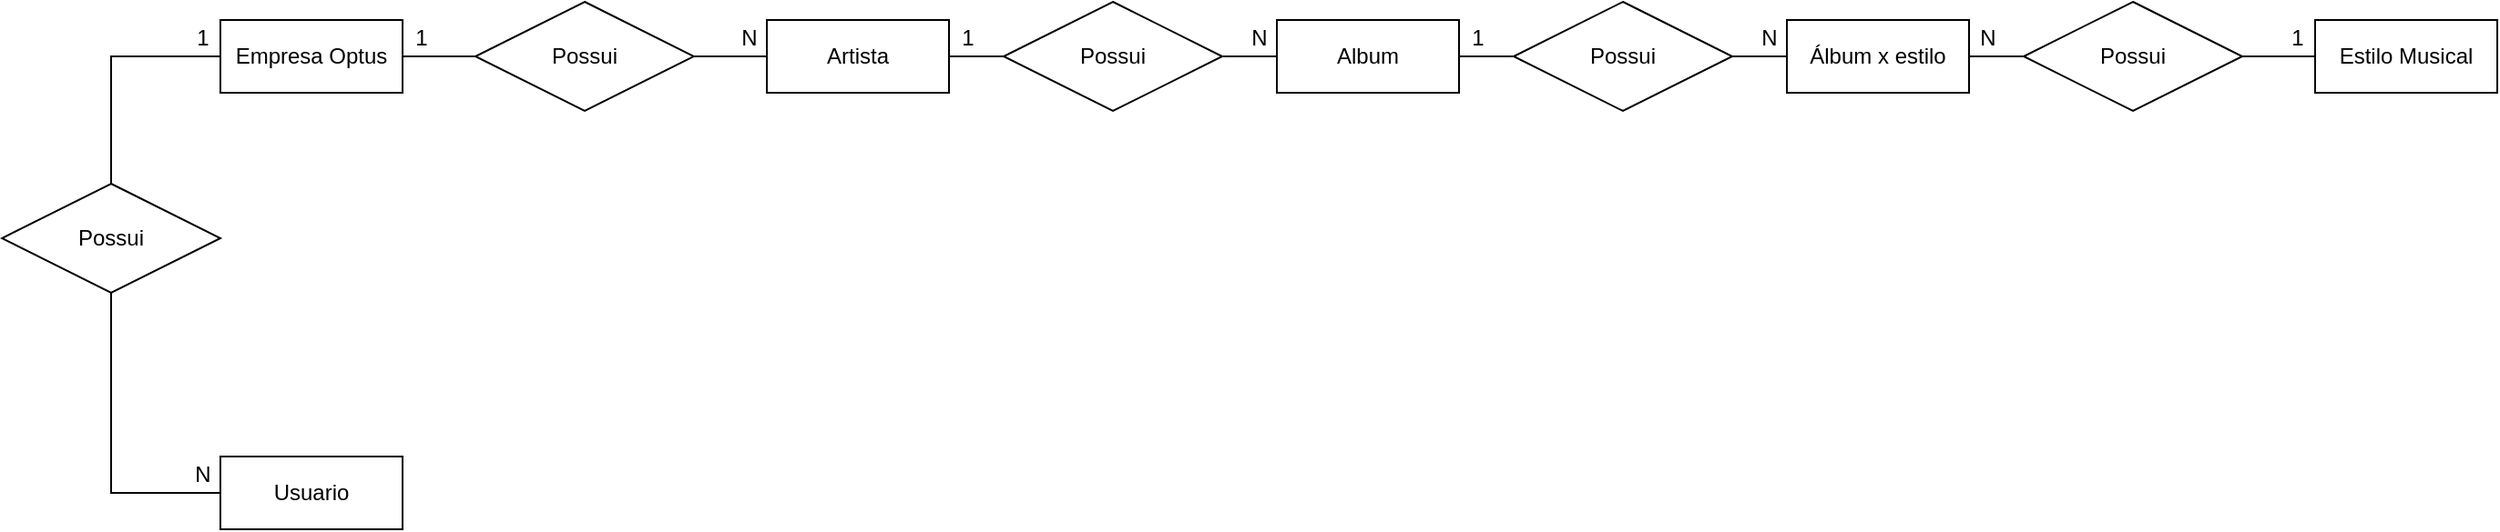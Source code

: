 <mxfile version="14.9.4" type="device" pages="2"><diagram id="DqoHmvsmcB9aQAEyz0fr" name="CONCEITUAL"><mxGraphModel dx="1935" dy="393" grid="1" gridSize="10" guides="1" tooltips="1" connect="1" arrows="1" fold="1" page="1" pageScale="1" pageWidth="827" pageHeight="1169" math="0" shadow="0"><root><mxCell id="0"/><mxCell id="1" parent="0"/><mxCell id="uxbxjwHVDWSGaPT63gv0-31" style="edgeStyle=orthogonalEdgeStyle;rounded=0;orthogonalLoop=1;jettySize=auto;html=1;entryX=0.5;entryY=0;entryDx=0;entryDy=0;endArrow=none;endFill=0;exitX=0;exitY=0.5;exitDx=0;exitDy=0;" parent="1" source="uxbxjwHVDWSGaPT63gv0-1" target="uxbxjwHVDWSGaPT63gv0-30" edge="1"><mxGeometry relative="1" as="geometry"/></mxCell><mxCell id="uxbxjwHVDWSGaPT63gv0-1" value="Empresa Optus" style="whiteSpace=wrap;html=1;align=center;" parent="1" vertex="1"><mxGeometry x="-200" y="120" width="100" height="40" as="geometry"/></mxCell><mxCell id="uxbxjwHVDWSGaPT63gv0-5" value="" style="edgeStyle=orthogonalEdgeStyle;rounded=0;orthogonalLoop=1;jettySize=auto;html=1;endArrow=none;endFill=0;" parent="1" source="uxbxjwHVDWSGaPT63gv0-2" target="uxbxjwHVDWSGaPT63gv0-4" edge="1"><mxGeometry relative="1" as="geometry"/></mxCell><mxCell id="uxbxjwHVDWSGaPT63gv0-12" value="" style="edgeStyle=orthogonalEdgeStyle;rounded=0;orthogonalLoop=1;jettySize=auto;html=1;endArrow=none;endFill=0;" parent="1" source="uxbxjwHVDWSGaPT63gv0-2" target="uxbxjwHVDWSGaPT63gv0-11" edge="1"><mxGeometry relative="1" as="geometry"/></mxCell><mxCell id="uxbxjwHVDWSGaPT63gv0-2" value="Album" style="whiteSpace=wrap;html=1;align=center;" parent="1" vertex="1"><mxGeometry x="380" y="120" width="100" height="40" as="geometry"/></mxCell><mxCell id="uxbxjwHVDWSGaPT63gv0-6" value="" style="edgeStyle=orthogonalEdgeStyle;rounded=0;orthogonalLoop=1;jettySize=auto;html=1;endArrow=none;endFill=0;" parent="1" source="uxbxjwHVDWSGaPT63gv0-3" target="uxbxjwHVDWSGaPT63gv0-4" edge="1"><mxGeometry relative="1" as="geometry"/></mxCell><mxCell id="uxbxjwHVDWSGaPT63gv0-3" value="Estilo Musical" style="whiteSpace=wrap;html=1;align=center;" parent="1" vertex="1"><mxGeometry x="950" y="120" width="100" height="40" as="geometry"/></mxCell><mxCell id="uxbxjwHVDWSGaPT63gv0-4" value="Possui" style="shape=rhombus;perimeter=rhombusPerimeter;whiteSpace=wrap;html=1;align=center;" parent="1" vertex="1"><mxGeometry x="510" y="110" width="120" height="60" as="geometry"/></mxCell><mxCell id="uxbxjwHVDWSGaPT63gv0-8" value="N" style="text;html=1;align=center;verticalAlign=middle;resizable=0;points=[];autosize=1;strokeColor=none;" parent="1" vertex="1"><mxGeometry x="640" y="120" width="20" height="20" as="geometry"/></mxCell><mxCell id="uxbxjwHVDWSGaPT63gv0-13" value="" style="edgeStyle=orthogonalEdgeStyle;rounded=0;orthogonalLoop=1;jettySize=auto;html=1;endArrow=none;endFill=0;" parent="1" source="uxbxjwHVDWSGaPT63gv0-9" target="uxbxjwHVDWSGaPT63gv0-11" edge="1"><mxGeometry relative="1" as="geometry"/></mxCell><mxCell id="uxbxjwHVDWSGaPT63gv0-9" value="Artista" style="whiteSpace=wrap;html=1;align=center;" parent="1" vertex="1"><mxGeometry x="100" y="120" width="100" height="40" as="geometry"/></mxCell><mxCell id="uxbxjwHVDWSGaPT63gv0-14" value="" style="edgeStyle=orthogonalEdgeStyle;rounded=0;orthogonalLoop=1;jettySize=auto;html=1;endArrow=none;endFill=0;" parent="1" source="uxbxjwHVDWSGaPT63gv0-10" target="uxbxjwHVDWSGaPT63gv0-9" edge="1"><mxGeometry relative="1" as="geometry"/></mxCell><mxCell id="uxbxjwHVDWSGaPT63gv0-15" value="" style="edgeStyle=orthogonalEdgeStyle;rounded=0;orthogonalLoop=1;jettySize=auto;html=1;endArrow=none;endFill=0;" parent="1" source="uxbxjwHVDWSGaPT63gv0-10" target="uxbxjwHVDWSGaPT63gv0-1" edge="1"><mxGeometry relative="1" as="geometry"/></mxCell><mxCell id="uxbxjwHVDWSGaPT63gv0-10" value="Possui" style="shape=rhombus;perimeter=rhombusPerimeter;whiteSpace=wrap;html=1;align=center;" parent="1" vertex="1"><mxGeometry x="-60" y="110" width="120" height="60" as="geometry"/></mxCell><mxCell id="uxbxjwHVDWSGaPT63gv0-11" value="Possui" style="shape=rhombus;perimeter=rhombusPerimeter;whiteSpace=wrap;html=1;align=center;" parent="1" vertex="1"><mxGeometry x="230" y="110" width="120" height="60" as="geometry"/></mxCell><mxCell id="uxbxjwHVDWSGaPT63gv0-16" value="1" style="text;html=1;align=center;verticalAlign=middle;resizable=0;points=[];autosize=1;strokeColor=none;" parent="1" vertex="1"><mxGeometry x="-100" y="120" width="20" height="20" as="geometry"/></mxCell><mxCell id="uxbxjwHVDWSGaPT63gv0-17" value="N" style="text;html=1;align=center;verticalAlign=middle;resizable=0;points=[];autosize=1;strokeColor=none;" parent="1" vertex="1"><mxGeometry x="80" y="120" width="20" height="20" as="geometry"/></mxCell><mxCell id="uxbxjwHVDWSGaPT63gv0-18" value="1" style="text;html=1;align=center;verticalAlign=middle;resizable=0;points=[];autosize=1;strokeColor=none;" parent="1" vertex="1"><mxGeometry x="200" y="120" width="20" height="20" as="geometry"/></mxCell><mxCell id="uxbxjwHVDWSGaPT63gv0-19" value="N" style="text;html=1;align=center;verticalAlign=middle;resizable=0;points=[];autosize=1;strokeColor=none;" parent="1" vertex="1"><mxGeometry x="360" y="120" width="20" height="20" as="geometry"/></mxCell><mxCell id="uxbxjwHVDWSGaPT63gv0-26" value="Usuario" style="whiteSpace=wrap;html=1;align=center;" parent="1" vertex="1"><mxGeometry x="-200" y="360" width="100" height="40" as="geometry"/></mxCell><mxCell id="uxbxjwHVDWSGaPT63gv0-32" style="edgeStyle=orthogonalEdgeStyle;rounded=0;orthogonalLoop=1;jettySize=auto;html=1;entryX=0;entryY=0.5;entryDx=0;entryDy=0;endArrow=none;endFill=0;" parent="1" source="uxbxjwHVDWSGaPT63gv0-30" target="uxbxjwHVDWSGaPT63gv0-26" edge="1"><mxGeometry relative="1" as="geometry"/></mxCell><mxCell id="uxbxjwHVDWSGaPT63gv0-30" value="Possui" style="shape=rhombus;perimeter=rhombusPerimeter;whiteSpace=wrap;html=1;align=center;" parent="1" vertex="1"><mxGeometry x="-320" y="210" width="120" height="60" as="geometry"/></mxCell><mxCell id="uxbxjwHVDWSGaPT63gv0-33" value="1" style="text;html=1;align=center;verticalAlign=middle;resizable=0;points=[];autosize=1;strokeColor=none;" parent="1" vertex="1"><mxGeometry x="-220" y="120" width="20" height="20" as="geometry"/></mxCell><mxCell id="uxbxjwHVDWSGaPT63gv0-34" value="N" style="text;html=1;align=center;verticalAlign=middle;resizable=0;points=[];autosize=1;strokeColor=none;" parent="1" vertex="1"><mxGeometry x="-220" y="360" width="20" height="20" as="geometry"/></mxCell><mxCell id="uxbxjwHVDWSGaPT63gv0-37" value="Álbum x estilo" style="whiteSpace=wrap;html=1;align=center;" parent="1" vertex="1"><mxGeometry x="660" y="120" width="100" height="40" as="geometry"/></mxCell><mxCell id="uxbxjwHVDWSGaPT63gv0-38" value="Possui" style="shape=rhombus;perimeter=rhombusPerimeter;whiteSpace=wrap;html=1;align=center;" parent="1" vertex="1"><mxGeometry x="790" y="110" width="120" height="60" as="geometry"/></mxCell><mxCell id="uxbxjwHVDWSGaPT63gv0-39" value="N" style="text;html=1;align=center;verticalAlign=middle;resizable=0;points=[];autosize=1;strokeColor=none;" parent="1" vertex="1"><mxGeometry x="760" y="120" width="20" height="20" as="geometry"/></mxCell><mxCell id="uxbxjwHVDWSGaPT63gv0-40" value="1" style="text;html=1;align=center;verticalAlign=middle;resizable=0;points=[];autosize=1;strokeColor=none;" parent="1" vertex="1"><mxGeometry x="480" y="120" width="20" height="20" as="geometry"/></mxCell><mxCell id="uxbxjwHVDWSGaPT63gv0-41" value="1" style="text;html=1;align=center;verticalAlign=middle;resizable=0;points=[];autosize=1;strokeColor=none;" parent="1" vertex="1"><mxGeometry x="930" y="120" width="20" height="20" as="geometry"/></mxCell></root></mxGraphModel></diagram><diagram id="k7IKFklzSLtg5j0S2Ny5" name="LÓGICO"><mxGraphModel dx="1935" dy="393" grid="1" gridSize="10" guides="1" tooltips="1" connect="1" arrows="1" fold="1" page="1" pageScale="1" pageWidth="827" pageHeight="1169" math="0" shadow="0"><root><mxCell id="h3P-MgH9kMcflKBC-A4z-0"/><mxCell id="h3P-MgH9kMcflKBC-A4z-1" parent="h3P-MgH9kMcflKBC-A4z-0"/><mxCell id="2aMK_tCCiCPv8o3zOSEj-0" value="Empresa Optus" style="shape=table;startSize=30;container=1;collapsible=1;childLayout=tableLayout;fixedRows=1;rowLines=0;fontStyle=1;align=center;resizeLast=1;" vertex="1" parent="h3P-MgH9kMcflKBC-A4z-1"><mxGeometry x="-40" y="120" width="180" height="100" as="geometry"/></mxCell><mxCell id="2aMK_tCCiCPv8o3zOSEj-1" value="" style="shape=partialRectangle;collapsible=0;dropTarget=0;pointerEvents=0;fillColor=none;top=0;left=0;bottom=1;right=0;points=[[0,0.5],[1,0.5]];portConstraint=eastwest;" vertex="1" parent="2aMK_tCCiCPv8o3zOSEj-0"><mxGeometry y="30" width="180" height="30" as="geometry"/></mxCell><mxCell id="2aMK_tCCiCPv8o3zOSEj-2" value="PK" style="shape=partialRectangle;connectable=0;fillColor=none;top=0;left=0;bottom=0;right=0;fontStyle=1;overflow=hidden;" vertex="1" parent="2aMK_tCCiCPv8o3zOSEj-1"><mxGeometry width="30" height="30" as="geometry"/></mxCell><mxCell id="2aMK_tCCiCPv8o3zOSEj-3" value="IdEmpresa" style="shape=partialRectangle;connectable=0;fillColor=none;top=0;left=0;bottom=0;right=0;align=left;spacingLeft=6;fontStyle=5;overflow=hidden;" vertex="1" parent="2aMK_tCCiCPv8o3zOSEj-1"><mxGeometry x="30" width="150" height="30" as="geometry"/></mxCell><mxCell id="2aMK_tCCiCPv8o3zOSEj-10" value="" style="shape=partialRectangle;collapsible=0;dropTarget=0;pointerEvents=0;fillColor=none;top=0;left=0;bottom=0;right=0;points=[[0,0.5],[1,0.5]];portConstraint=eastwest;" vertex="1" parent="2aMK_tCCiCPv8o3zOSEj-0"><mxGeometry y="60" width="180" height="30" as="geometry"/></mxCell><mxCell id="2aMK_tCCiCPv8o3zOSEj-11" value="" style="shape=partialRectangle;connectable=0;fillColor=none;top=0;left=0;bottom=0;right=0;editable=1;overflow=hidden;" vertex="1" parent="2aMK_tCCiCPv8o3zOSEj-10"><mxGeometry width="30" height="30" as="geometry"/></mxCell><mxCell id="2aMK_tCCiCPv8o3zOSEj-12" value="Endereco" style="shape=partialRectangle;connectable=0;fillColor=none;top=0;left=0;bottom=0;right=0;align=left;spacingLeft=6;overflow=hidden;" vertex="1" parent="2aMK_tCCiCPv8o3zOSEj-10"><mxGeometry x="30" width="150" height="30" as="geometry"/></mxCell><mxCell id="wbZeQikTIZLHVdK0Lpdq-0" value="Artista" style="shape=table;startSize=30;container=1;collapsible=1;childLayout=tableLayout;fixedRows=1;rowLines=0;fontStyle=1;align=center;resizeLast=1;" vertex="1" parent="h3P-MgH9kMcflKBC-A4z-1"><mxGeometry x="280" y="120" width="180" height="130" as="geometry"/></mxCell><mxCell id="wbZeQikTIZLHVdK0Lpdq-1" value="" style="shape=partialRectangle;collapsible=0;dropTarget=0;pointerEvents=0;fillColor=none;top=0;left=0;bottom=0;right=0;points=[[0,0.5],[1,0.5]];portConstraint=eastwest;" vertex="1" parent="wbZeQikTIZLHVdK0Lpdq-0"><mxGeometry y="30" width="180" height="30" as="geometry"/></mxCell><mxCell id="wbZeQikTIZLHVdK0Lpdq-2" value="PK" style="shape=partialRectangle;connectable=0;fillColor=none;top=0;left=0;bottom=0;right=0;fontStyle=1;overflow=hidden;" vertex="1" parent="wbZeQikTIZLHVdK0Lpdq-1"><mxGeometry width="60" height="30" as="geometry"/></mxCell><mxCell id="wbZeQikTIZLHVdK0Lpdq-3" value="IdArtista" style="shape=partialRectangle;connectable=0;fillColor=none;top=0;left=0;bottom=0;right=0;align=left;spacingLeft=6;fontStyle=5;overflow=hidden;" vertex="1" parent="wbZeQikTIZLHVdK0Lpdq-1"><mxGeometry x="60" width="120" height="30" as="geometry"/></mxCell><mxCell id="wbZeQikTIZLHVdK0Lpdq-4" value="" style="shape=partialRectangle;collapsible=0;dropTarget=0;pointerEvents=0;fillColor=none;top=0;left=0;bottom=1;right=0;points=[[0,0.5],[1,0.5]];portConstraint=eastwest;" vertex="1" parent="wbZeQikTIZLHVdK0Lpdq-0"><mxGeometry y="60" width="180" height="30" as="geometry"/></mxCell><mxCell id="wbZeQikTIZLHVdK0Lpdq-5" value="FK" style="shape=partialRectangle;connectable=0;fillColor=none;top=0;left=0;bottom=0;right=0;fontStyle=1;overflow=hidden;" vertex="1" parent="wbZeQikTIZLHVdK0Lpdq-4"><mxGeometry width="60" height="30" as="geometry"/></mxCell><mxCell id="wbZeQikTIZLHVdK0Lpdq-6" value="IdEmpresa" style="shape=partialRectangle;connectable=0;fillColor=none;top=0;left=0;bottom=0;right=0;align=left;spacingLeft=6;fontStyle=5;overflow=hidden;" vertex="1" parent="wbZeQikTIZLHVdK0Lpdq-4"><mxGeometry x="60" width="120" height="30" as="geometry"/></mxCell><mxCell id="wbZeQikTIZLHVdK0Lpdq-10" value="" style="shape=partialRectangle;collapsible=0;dropTarget=0;pointerEvents=0;fillColor=none;top=0;left=0;bottom=0;right=0;points=[[0,0.5],[1,0.5]];portConstraint=eastwest;" vertex="1" parent="wbZeQikTIZLHVdK0Lpdq-0"><mxGeometry y="90" width="180" height="30" as="geometry"/></mxCell><mxCell id="wbZeQikTIZLHVdK0Lpdq-11" value="" style="shape=partialRectangle;connectable=0;fillColor=none;top=0;left=0;bottom=0;right=0;editable=1;overflow=hidden;" vertex="1" parent="wbZeQikTIZLHVdK0Lpdq-10"><mxGeometry width="60" height="30" as="geometry"/></mxCell><mxCell id="wbZeQikTIZLHVdK0Lpdq-12" value="NomeArtista" style="shape=partialRectangle;connectable=0;fillColor=none;top=0;left=0;bottom=0;right=0;align=left;spacingLeft=6;overflow=hidden;" vertex="1" parent="wbZeQikTIZLHVdK0Lpdq-10"><mxGeometry x="60" width="120" height="30" as="geometry"/></mxCell><mxCell id="oG2Adb8cc8A27Ifxdhef-0" value="Usuario" style="shape=table;startSize=30;container=1;collapsible=1;childLayout=tableLayout;fixedRows=1;rowLines=0;fontStyle=1;align=center;resizeLast=1;" vertex="1" parent="h3P-MgH9kMcflKBC-A4z-1"><mxGeometry x="-40" y="320" width="180" height="220" as="geometry"/></mxCell><mxCell id="oG2Adb8cc8A27Ifxdhef-1" value="" style="shape=partialRectangle;collapsible=0;dropTarget=0;pointerEvents=0;fillColor=none;top=0;left=0;bottom=0;right=0;points=[[0,0.5],[1,0.5]];portConstraint=eastwest;" vertex="1" parent="oG2Adb8cc8A27Ifxdhef-0"><mxGeometry y="30" width="180" height="30" as="geometry"/></mxCell><mxCell id="oG2Adb8cc8A27Ifxdhef-2" value="PK" style="shape=partialRectangle;connectable=0;fillColor=none;top=0;left=0;bottom=0;right=0;fontStyle=1;overflow=hidden;" vertex="1" parent="oG2Adb8cc8A27Ifxdhef-1"><mxGeometry width="60" height="30" as="geometry"/></mxCell><mxCell id="oG2Adb8cc8A27Ifxdhef-3" value="IdUsuario" style="shape=partialRectangle;connectable=0;fillColor=none;top=0;left=0;bottom=0;right=0;align=left;spacingLeft=6;fontStyle=5;overflow=hidden;" vertex="1" parent="oG2Adb8cc8A27Ifxdhef-1"><mxGeometry x="60" width="120" height="30" as="geometry"/></mxCell><mxCell id="oG2Adb8cc8A27Ifxdhef-4" value="" style="shape=partialRectangle;collapsible=0;dropTarget=0;pointerEvents=0;fillColor=none;top=0;left=0;bottom=1;right=0;points=[[0,0.5],[1,0.5]];portConstraint=eastwest;" vertex="1" parent="oG2Adb8cc8A27Ifxdhef-0"><mxGeometry y="60" width="180" height="30" as="geometry"/></mxCell><mxCell id="oG2Adb8cc8A27Ifxdhef-5" value="FK" style="shape=partialRectangle;connectable=0;fillColor=none;top=0;left=0;bottom=0;right=0;fontStyle=1;overflow=hidden;" vertex="1" parent="oG2Adb8cc8A27Ifxdhef-4"><mxGeometry width="60" height="30" as="geometry"/></mxCell><mxCell id="oG2Adb8cc8A27Ifxdhef-6" value="IdEmpresa" style="shape=partialRectangle;connectable=0;fillColor=none;top=0;left=0;bottom=0;right=0;align=left;spacingLeft=6;fontStyle=5;overflow=hidden;" vertex="1" parent="oG2Adb8cc8A27Ifxdhef-4"><mxGeometry x="60" width="120" height="30" as="geometry"/></mxCell><mxCell id="7qvoAMhyepcY2nzIYTYg-3" value="" style="shape=partialRectangle;collapsible=0;dropTarget=0;pointerEvents=0;fillColor=none;top=0;left=0;bottom=0;right=0;points=[[0,0.5],[1,0.5]];portConstraint=eastwest;" vertex="1" parent="oG2Adb8cc8A27Ifxdhef-0"><mxGeometry y="90" width="180" height="30" as="geometry"/></mxCell><mxCell id="7qvoAMhyepcY2nzIYTYg-4" value="" style="shape=partialRectangle;connectable=0;fillColor=none;top=0;left=0;bottom=0;right=0;editable=1;overflow=hidden;" vertex="1" parent="7qvoAMhyepcY2nzIYTYg-3"><mxGeometry width="60" height="30" as="geometry"/></mxCell><mxCell id="7qvoAMhyepcY2nzIYTYg-5" value="NomeUsuario" style="shape=partialRectangle;connectable=0;fillColor=none;top=0;left=0;bottom=0;right=0;align=left;spacingLeft=6;overflow=hidden;" vertex="1" parent="7qvoAMhyepcY2nzIYTYg-3"><mxGeometry x="60" width="120" height="30" as="geometry"/></mxCell><mxCell id="7qvoAMhyepcY2nzIYTYg-0" value="" style="shape=partialRectangle;collapsible=0;dropTarget=0;pointerEvents=0;fillColor=none;top=0;left=0;bottom=0;right=0;points=[[0,0.5],[1,0.5]];portConstraint=eastwest;" vertex="1" parent="oG2Adb8cc8A27Ifxdhef-0"><mxGeometry y="120" width="180" height="30" as="geometry"/></mxCell><mxCell id="7qvoAMhyepcY2nzIYTYg-1" value="" style="shape=partialRectangle;connectable=0;fillColor=none;top=0;left=0;bottom=0;right=0;editable=1;overflow=hidden;" vertex="1" parent="7qvoAMhyepcY2nzIYTYg-0"><mxGeometry width="60" height="30" as="geometry"/></mxCell><mxCell id="7qvoAMhyepcY2nzIYTYg-2" value="EmailUsuario" style="shape=partialRectangle;connectable=0;fillColor=none;top=0;left=0;bottom=0;right=0;align=left;spacingLeft=6;overflow=hidden;" vertex="1" parent="7qvoAMhyepcY2nzIYTYg-0"><mxGeometry x="60" width="120" height="30" as="geometry"/></mxCell><mxCell id="oG2Adb8cc8A27Ifxdhef-7" value="" style="shape=partialRectangle;collapsible=0;dropTarget=0;pointerEvents=0;fillColor=none;top=0;left=0;bottom=0;right=0;points=[[0,0.5],[1,0.5]];portConstraint=eastwest;" vertex="1" parent="oG2Adb8cc8A27Ifxdhef-0"><mxGeometry y="150" width="180" height="30" as="geometry"/></mxCell><mxCell id="oG2Adb8cc8A27Ifxdhef-8" value="" style="shape=partialRectangle;connectable=0;fillColor=none;top=0;left=0;bottom=0;right=0;editable=1;overflow=hidden;" vertex="1" parent="oG2Adb8cc8A27Ifxdhef-7"><mxGeometry width="60" height="30" as="geometry"/></mxCell><mxCell id="oG2Adb8cc8A27Ifxdhef-9" value="SenhaUsuario" style="shape=partialRectangle;connectable=0;fillColor=none;top=0;left=0;bottom=0;right=0;align=left;spacingLeft=6;overflow=hidden;" vertex="1" parent="oG2Adb8cc8A27Ifxdhef-7"><mxGeometry x="60" width="120" height="30" as="geometry"/></mxCell><mxCell id="7qvoAMhyepcY2nzIYTYg-6" value="" style="shape=partialRectangle;collapsible=0;dropTarget=0;pointerEvents=0;fillColor=none;top=0;left=0;bottom=0;right=0;points=[[0,0.5],[1,0.5]];portConstraint=eastwest;" vertex="1" parent="oG2Adb8cc8A27Ifxdhef-0"><mxGeometry y="180" width="180" height="30" as="geometry"/></mxCell><mxCell id="7qvoAMhyepcY2nzIYTYg-7" value="" style="shape=partialRectangle;connectable=0;fillColor=none;top=0;left=0;bottom=0;right=0;editable=1;overflow=hidden;" vertex="1" parent="7qvoAMhyepcY2nzIYTYg-6"><mxGeometry width="60" height="30" as="geometry"/></mxCell><mxCell id="7qvoAMhyepcY2nzIYTYg-8" value="TipoPermissao" style="shape=partialRectangle;connectable=0;fillColor=none;top=0;left=0;bottom=0;right=0;align=left;spacingLeft=6;overflow=hidden;" vertex="1" parent="7qvoAMhyepcY2nzIYTYg-6"><mxGeometry x="60" width="120" height="30" as="geometry"/></mxCell><mxCell id="5KsU8ZEL8kaZaMwsQ1vg-0" value="" style="edgeStyle=entityRelationEdgeStyle;fontSize=12;html=1;endArrow=ERoneToMany;entryX=1;entryY=0.5;entryDx=0;entryDy=0;" edge="1" parent="h3P-MgH9kMcflKBC-A4z-1" source="2aMK_tCCiCPv8o3zOSEj-1" target="oG2Adb8cc8A27Ifxdhef-4"><mxGeometry width="100" height="100" relative="1" as="geometry"><mxPoint x="-80" y="240" as="sourcePoint"/><mxPoint x="-40" y="370" as="targetPoint"/></mxGeometry></mxCell><mxCell id="hQuRhwqGaq2zWQeY3uPo-0" value="" style="edgeStyle=entityRelationEdgeStyle;fontSize=12;html=1;endArrow=ERoneToMany;entryX=0;entryY=0.5;entryDx=0;entryDy=0;exitX=1;exitY=0.5;exitDx=0;exitDy=0;" edge="1" parent="h3P-MgH9kMcflKBC-A4z-1" source="2aMK_tCCiCPv8o3zOSEj-1" target="wbZeQikTIZLHVdK0Lpdq-4"><mxGeometry width="100" height="100" relative="1" as="geometry"><mxPoint x="140" y="170" as="sourcePoint"/><mxPoint x="240" y="70" as="targetPoint"/></mxGeometry></mxCell><mxCell id="MoyAAh_fhsWIYW0IjGCy-0" value="Album" style="shape=table;startSize=30;container=1;collapsible=1;childLayout=tableLayout;fixedRows=1;rowLines=0;fontStyle=1;align=center;resizeLast=1;" vertex="1" parent="h3P-MgH9kMcflKBC-A4z-1"><mxGeometry x="610" y="120" width="180" height="160" as="geometry"/></mxCell><mxCell id="MoyAAh_fhsWIYW0IjGCy-1" value="" style="shape=partialRectangle;collapsible=0;dropTarget=0;pointerEvents=0;fillColor=none;top=0;left=0;bottom=0;right=0;points=[[0,0.5],[1,0.5]];portConstraint=eastwest;" vertex="1" parent="MoyAAh_fhsWIYW0IjGCy-0"><mxGeometry y="30" width="180" height="30" as="geometry"/></mxCell><mxCell id="MoyAAh_fhsWIYW0IjGCy-2" value="PK" style="shape=partialRectangle;connectable=0;fillColor=none;top=0;left=0;bottom=0;right=0;fontStyle=1;overflow=hidden;" vertex="1" parent="MoyAAh_fhsWIYW0IjGCy-1"><mxGeometry width="60" height="30" as="geometry"/></mxCell><mxCell id="MoyAAh_fhsWIYW0IjGCy-3" value="IdAlbum" style="shape=partialRectangle;connectable=0;fillColor=none;top=0;left=0;bottom=0;right=0;align=left;spacingLeft=6;fontStyle=5;overflow=hidden;" vertex="1" parent="MoyAAh_fhsWIYW0IjGCy-1"><mxGeometry x="60" width="120" height="30" as="geometry"/></mxCell><mxCell id="MoyAAh_fhsWIYW0IjGCy-4" value="" style="shape=partialRectangle;collapsible=0;dropTarget=0;pointerEvents=0;fillColor=none;top=0;left=0;bottom=1;right=0;points=[[0,0.5],[1,0.5]];portConstraint=eastwest;" vertex="1" parent="MoyAAh_fhsWIYW0IjGCy-0"><mxGeometry y="60" width="180" height="30" as="geometry"/></mxCell><mxCell id="MoyAAh_fhsWIYW0IjGCy-5" value="FK" style="shape=partialRectangle;connectable=0;fillColor=none;top=0;left=0;bottom=0;right=0;fontStyle=1;overflow=hidden;" vertex="1" parent="MoyAAh_fhsWIYW0IjGCy-4"><mxGeometry width="60" height="30" as="geometry"/></mxCell><mxCell id="MoyAAh_fhsWIYW0IjGCy-6" value="IdArtista" style="shape=partialRectangle;connectable=0;fillColor=none;top=0;left=0;bottom=0;right=0;align=left;spacingLeft=6;fontStyle=5;overflow=hidden;" vertex="1" parent="MoyAAh_fhsWIYW0IjGCy-4"><mxGeometry x="60" width="120" height="30" as="geometry"/></mxCell><mxCell id="MoyAAh_fhsWIYW0IjGCy-7" value="" style="shape=partialRectangle;collapsible=0;dropTarget=0;pointerEvents=0;fillColor=none;top=0;left=0;bottom=0;right=0;points=[[0,0.5],[1,0.5]];portConstraint=eastwest;" vertex="1" parent="MoyAAh_fhsWIYW0IjGCy-0"><mxGeometry y="90" width="180" height="30" as="geometry"/></mxCell><mxCell id="MoyAAh_fhsWIYW0IjGCy-8" value="" style="shape=partialRectangle;connectable=0;fillColor=none;top=0;left=0;bottom=0;right=0;editable=1;overflow=hidden;" vertex="1" parent="MoyAAh_fhsWIYW0IjGCy-7"><mxGeometry width="60" height="30" as="geometry"/></mxCell><mxCell id="MoyAAh_fhsWIYW0IjGCy-9" value="NomeAlbum" style="shape=partialRectangle;connectable=0;fillColor=none;top=0;left=0;bottom=0;right=0;align=left;spacingLeft=6;overflow=hidden;" vertex="1" parent="MoyAAh_fhsWIYW0IjGCy-7"><mxGeometry x="60" width="120" height="30" as="geometry"/></mxCell><mxCell id="MoyAAh_fhsWIYW0IjGCy-10" value="" style="shape=partialRectangle;collapsible=0;dropTarget=0;pointerEvents=0;fillColor=none;top=0;left=0;bottom=0;right=0;points=[[0,0.5],[1,0.5]];portConstraint=eastwest;" vertex="1" parent="MoyAAh_fhsWIYW0IjGCy-0"><mxGeometry y="120" width="180" height="30" as="geometry"/></mxCell><mxCell id="MoyAAh_fhsWIYW0IjGCy-11" value="" style="shape=partialRectangle;connectable=0;fillColor=none;top=0;left=0;bottom=0;right=0;editable=1;overflow=hidden;" vertex="1" parent="MoyAAh_fhsWIYW0IjGCy-10"><mxGeometry width="60" height="30" as="geometry"/></mxCell><mxCell id="MoyAAh_fhsWIYW0IjGCy-12" value="NomeArtista" style="shape=partialRectangle;connectable=0;fillColor=none;top=0;left=0;bottom=0;right=0;align=left;spacingLeft=6;overflow=hidden;" vertex="1" parent="MoyAAh_fhsWIYW0IjGCy-10"><mxGeometry x="60" width="120" height="30" as="geometry"/></mxCell><mxCell id="ZPKhzWlkLaVS0FQ1-uJp-1" value="" style="edgeStyle=entityRelationEdgeStyle;fontSize=12;html=1;endArrow=ERoneToMany;exitX=1;exitY=0.5;exitDx=0;exitDy=0;" edge="1" parent="h3P-MgH9kMcflKBC-A4z-1" source="wbZeQikTIZLHVdK0Lpdq-1"><mxGeometry width="100" height="100" relative="1" as="geometry"><mxPoint x="510" y="290" as="sourcePoint"/><mxPoint x="610" y="190" as="targetPoint"/></mxGeometry></mxCell><mxCell id="ZPKhzWlkLaVS0FQ1-uJp-2" value="Album x Estilo " style="shape=table;startSize=30;container=1;collapsible=1;childLayout=tableLayout;fixedRows=1;rowLines=0;fontStyle=1;align=center;resizeLast=1;" vertex="1" parent="h3P-MgH9kMcflKBC-A4z-1"><mxGeometry x="930" y="120" width="180" height="190" as="geometry"/></mxCell><mxCell id="ZPKhzWlkLaVS0FQ1-uJp-3" value="" style="shape=partialRectangle;collapsible=0;dropTarget=0;pointerEvents=0;fillColor=none;top=0;left=0;bottom=0;right=0;points=[[0,0.5],[1,0.5]];portConstraint=eastwest;" vertex="1" parent="ZPKhzWlkLaVS0FQ1-uJp-2"><mxGeometry y="30" width="180" height="30" as="geometry"/></mxCell><mxCell id="ZPKhzWlkLaVS0FQ1-uJp-4" value="PK" style="shape=partialRectangle;connectable=0;fillColor=none;top=0;left=0;bottom=0;right=0;fontStyle=1;overflow=hidden;" vertex="1" parent="ZPKhzWlkLaVS0FQ1-uJp-3"><mxGeometry width="60" height="30" as="geometry"/></mxCell><mxCell id="ZPKhzWlkLaVS0FQ1-uJp-5" value="Id" style="shape=partialRectangle;connectable=0;fillColor=none;top=0;left=0;bottom=0;right=0;align=left;spacingLeft=6;fontStyle=5;overflow=hidden;" vertex="1" parent="ZPKhzWlkLaVS0FQ1-uJp-3"><mxGeometry x="60" width="120" height="30" as="geometry"/></mxCell><mxCell id="fs_eYIbtUqGHiCw_NJ3O-3" value="" style="shape=partialRectangle;collapsible=0;dropTarget=0;pointerEvents=0;fillColor=none;top=0;left=0;bottom=0;right=0;points=[[0,0.5],[1,0.5]];portConstraint=eastwest;" vertex="1" parent="ZPKhzWlkLaVS0FQ1-uJp-2"><mxGeometry y="60" width="180" height="30" as="geometry"/></mxCell><mxCell id="fs_eYIbtUqGHiCw_NJ3O-4" value="FK" style="shape=partialRectangle;connectable=0;fillColor=none;top=0;left=0;bottom=0;right=0;fontStyle=1;overflow=hidden;" vertex="1" parent="fs_eYIbtUqGHiCw_NJ3O-3"><mxGeometry width="60" height="30" as="geometry"/></mxCell><mxCell id="fs_eYIbtUqGHiCw_NJ3O-5" value="IdEstilo" style="shape=partialRectangle;connectable=0;fillColor=none;top=0;left=0;bottom=0;right=0;align=left;spacingLeft=6;fontStyle=5;overflow=hidden;" vertex="1" parent="fs_eYIbtUqGHiCw_NJ3O-3"><mxGeometry x="60" width="120" height="30" as="geometry"/></mxCell><mxCell id="ZPKhzWlkLaVS0FQ1-uJp-6" value="" style="shape=partialRectangle;collapsible=0;dropTarget=0;pointerEvents=0;fillColor=none;top=0;left=0;bottom=1;right=0;points=[[0,0.5],[1,0.5]];portConstraint=eastwest;" vertex="1" parent="ZPKhzWlkLaVS0FQ1-uJp-2"><mxGeometry y="90" width="180" height="30" as="geometry"/></mxCell><mxCell id="ZPKhzWlkLaVS0FQ1-uJp-7" value="FK" style="shape=partialRectangle;connectable=0;fillColor=none;top=0;left=0;bottom=0;right=0;fontStyle=1;overflow=hidden;" vertex="1" parent="ZPKhzWlkLaVS0FQ1-uJp-6"><mxGeometry width="60" height="30" as="geometry"/></mxCell><mxCell id="ZPKhzWlkLaVS0FQ1-uJp-8" value="IdAlbum" style="shape=partialRectangle;connectable=0;fillColor=none;top=0;left=0;bottom=0;right=0;align=left;spacingLeft=6;fontStyle=5;overflow=hidden;" vertex="1" parent="ZPKhzWlkLaVS0FQ1-uJp-6"><mxGeometry x="60" width="120" height="30" as="geometry"/></mxCell><mxCell id="ZPKhzWlkLaVS0FQ1-uJp-9" value="" style="shape=partialRectangle;collapsible=0;dropTarget=0;pointerEvents=0;fillColor=none;top=0;left=0;bottom=0;right=0;points=[[0,0.5],[1,0.5]];portConstraint=eastwest;" vertex="1" parent="ZPKhzWlkLaVS0FQ1-uJp-2"><mxGeometry y="120" width="180" height="30" as="geometry"/></mxCell><mxCell id="ZPKhzWlkLaVS0FQ1-uJp-10" value="" style="shape=partialRectangle;connectable=0;fillColor=none;top=0;left=0;bottom=0;right=0;editable=1;overflow=hidden;" vertex="1" parent="ZPKhzWlkLaVS0FQ1-uJp-9"><mxGeometry width="60" height="30" as="geometry"/></mxCell><mxCell id="ZPKhzWlkLaVS0FQ1-uJp-11" value="NomeAlbum" style="shape=partialRectangle;connectable=0;fillColor=none;top=0;left=0;bottom=0;right=0;align=left;spacingLeft=6;overflow=hidden;" vertex="1" parent="ZPKhzWlkLaVS0FQ1-uJp-9"><mxGeometry x="60" width="120" height="30" as="geometry"/></mxCell><mxCell id="fs_eYIbtUqGHiCw_NJ3O-6" value="" style="shape=partialRectangle;collapsible=0;dropTarget=0;pointerEvents=0;fillColor=none;top=0;left=0;bottom=0;right=0;points=[[0,0.5],[1,0.5]];portConstraint=eastwest;" vertex="1" parent="ZPKhzWlkLaVS0FQ1-uJp-2"><mxGeometry y="150" width="180" height="30" as="geometry"/></mxCell><mxCell id="fs_eYIbtUqGHiCw_NJ3O-7" value="" style="shape=partialRectangle;connectable=0;fillColor=none;top=0;left=0;bottom=0;right=0;editable=1;overflow=hidden;" vertex="1" parent="fs_eYIbtUqGHiCw_NJ3O-6"><mxGeometry width="60" height="30" as="geometry"/></mxCell><mxCell id="fs_eYIbtUqGHiCw_NJ3O-8" value="NomeEstilo" style="shape=partialRectangle;connectable=0;fillColor=none;top=0;left=0;bottom=0;right=0;align=left;spacingLeft=6;overflow=hidden;" vertex="1" parent="fs_eYIbtUqGHiCw_NJ3O-6"><mxGeometry x="60" width="120" height="30" as="geometry"/></mxCell><mxCell id="P-T1EFF3VeIVpBR9fQoa-0" value="" style="edgeStyle=entityRelationEdgeStyle;fontSize=12;html=1;endArrow=ERoneToMany;exitX=1;exitY=0.5;exitDx=0;exitDy=0;" edge="1" parent="h3P-MgH9kMcflKBC-A4z-1" source="MoyAAh_fhsWIYW0IjGCy-1"><mxGeometry width="100" height="100" relative="1" as="geometry"><mxPoint x="780" y="195" as="sourcePoint"/><mxPoint x="930" y="220" as="targetPoint"/></mxGeometry></mxCell><mxCell id="P-T1EFF3VeIVpBR9fQoa-1" value="Estilo  Musical" style="shape=table;startSize=30;container=1;collapsible=1;childLayout=tableLayout;fixedRows=1;rowLines=0;fontStyle=1;align=center;resizeLast=1;" vertex="1" parent="h3P-MgH9kMcflKBC-A4z-1"><mxGeometry x="1260" y="120" width="180" height="100" as="geometry"/></mxCell><mxCell id="P-T1EFF3VeIVpBR9fQoa-8" value="" style="shape=partialRectangle;collapsible=0;dropTarget=0;pointerEvents=0;fillColor=none;top=0;left=0;bottom=1;right=0;points=[[0,0.5],[1,0.5]];portConstraint=eastwest;" vertex="1" parent="P-T1EFF3VeIVpBR9fQoa-1"><mxGeometry y="30" width="180" height="30" as="geometry"/></mxCell><mxCell id="P-T1EFF3VeIVpBR9fQoa-9" value="PK" style="shape=partialRectangle;connectable=0;fillColor=none;top=0;left=0;bottom=0;right=0;fontStyle=1;overflow=hidden;" vertex="1" parent="P-T1EFF3VeIVpBR9fQoa-8"><mxGeometry width="60" height="30" as="geometry"/></mxCell><mxCell id="P-T1EFF3VeIVpBR9fQoa-10" value="IdEstilo" style="shape=partialRectangle;connectable=0;fillColor=none;top=0;left=0;bottom=0;right=0;align=left;spacingLeft=6;fontStyle=5;overflow=hidden;" vertex="1" parent="P-T1EFF3VeIVpBR9fQoa-8"><mxGeometry x="60" width="120" height="30" as="geometry"/></mxCell><mxCell id="P-T1EFF3VeIVpBR9fQoa-14" value="" style="shape=partialRectangle;collapsible=0;dropTarget=0;pointerEvents=0;fillColor=none;top=0;left=0;bottom=0;right=0;points=[[0,0.5],[1,0.5]];portConstraint=eastwest;" vertex="1" parent="P-T1EFF3VeIVpBR9fQoa-1"><mxGeometry y="60" width="180" height="30" as="geometry"/></mxCell><mxCell id="P-T1EFF3VeIVpBR9fQoa-15" value="" style="shape=partialRectangle;connectable=0;fillColor=none;top=0;left=0;bottom=0;right=0;editable=1;overflow=hidden;" vertex="1" parent="P-T1EFF3VeIVpBR9fQoa-14"><mxGeometry width="60" height="30" as="geometry"/></mxCell><mxCell id="P-T1EFF3VeIVpBR9fQoa-16" value="NomeEstilo" style="shape=partialRectangle;connectable=0;fillColor=none;top=0;left=0;bottom=0;right=0;align=left;spacingLeft=6;overflow=hidden;" vertex="1" parent="P-T1EFF3VeIVpBR9fQoa-14"><mxGeometry x="60" width="120" height="30" as="geometry"/></mxCell><mxCell id="pBq4vnjQG__6KexP_UG7-0" value="" style="edgeStyle=entityRelationEdgeStyle;fontSize=12;html=1;endArrow=ERoneToMany;entryX=1;entryY=0.5;entryDx=0;entryDy=0;exitX=0;exitY=0.5;exitDx=0;exitDy=0;" edge="1" parent="h3P-MgH9kMcflKBC-A4z-1" source="P-T1EFF3VeIVpBR9fQoa-8" target="fs_eYIbtUqGHiCw_NJ3O-3"><mxGeometry width="100" height="100" relative="1" as="geometry"><mxPoint x="1110" y="370" as="sourcePoint"/><mxPoint x="1210" y="270" as="targetPoint"/></mxGeometry></mxCell></root></mxGraphModel></diagram></mxfile>